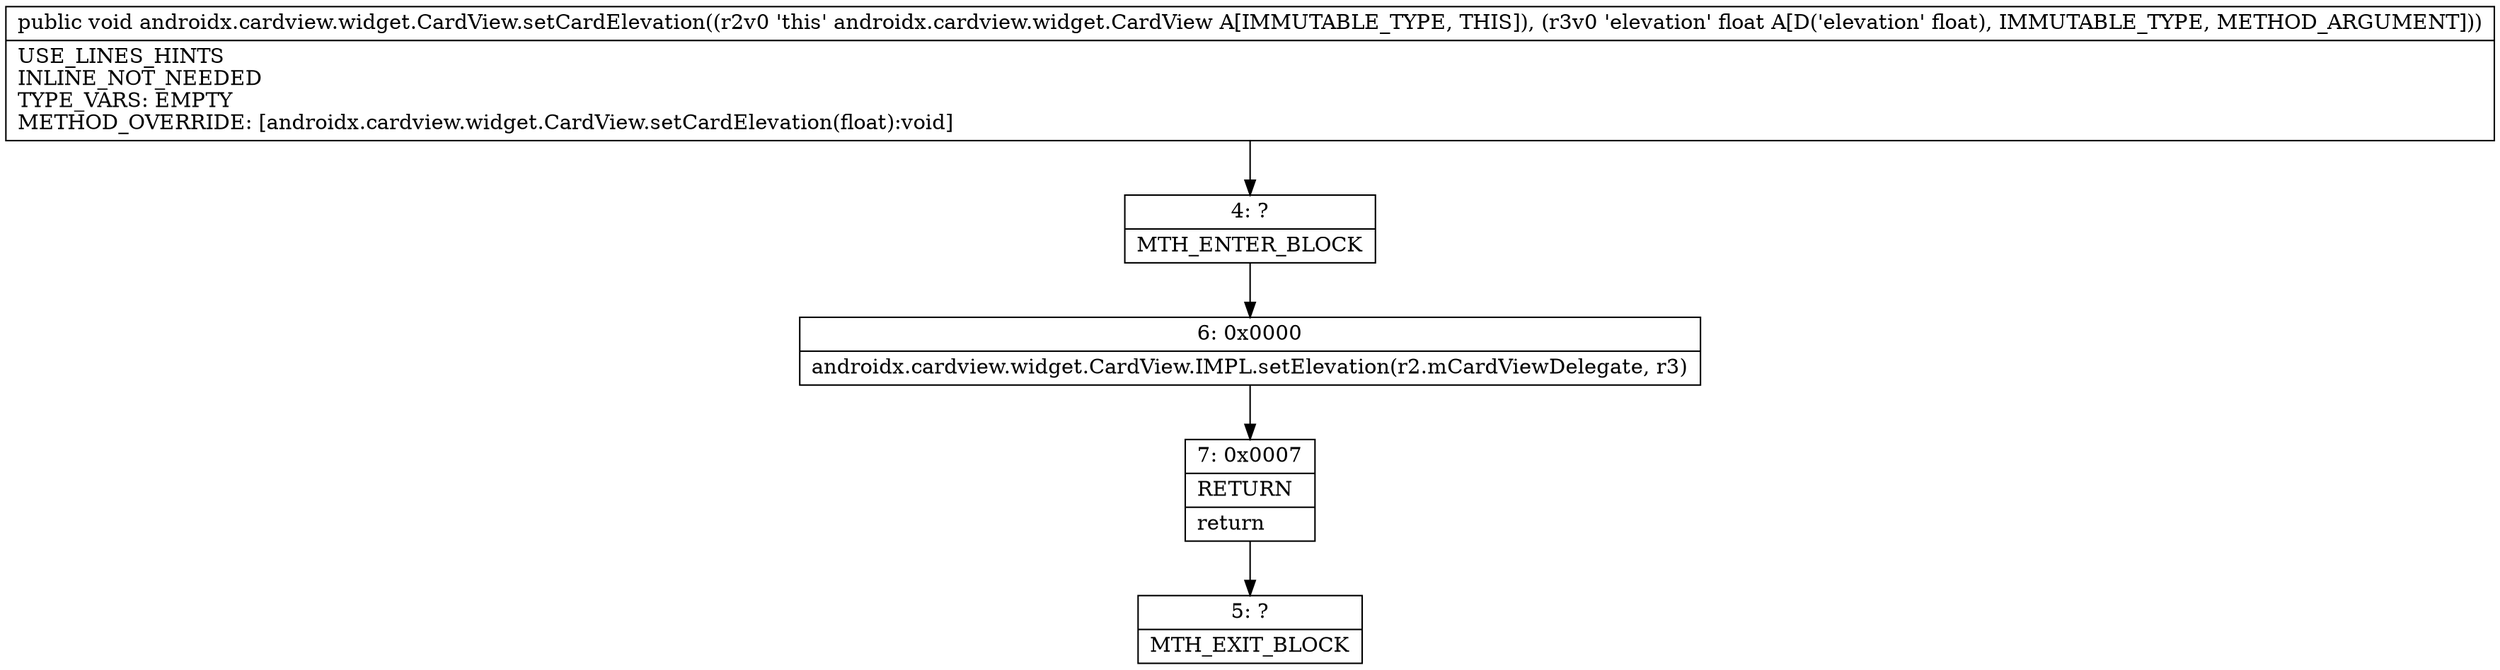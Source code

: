 digraph "CFG forandroidx.cardview.widget.CardView.setCardElevation(F)V" {
Node_4 [shape=record,label="{4\:\ ?|MTH_ENTER_BLOCK\l}"];
Node_6 [shape=record,label="{6\:\ 0x0000|androidx.cardview.widget.CardView.IMPL.setElevation(r2.mCardViewDelegate, r3)\l}"];
Node_7 [shape=record,label="{7\:\ 0x0007|RETURN\l|return\l}"];
Node_5 [shape=record,label="{5\:\ ?|MTH_EXIT_BLOCK\l}"];
MethodNode[shape=record,label="{public void androidx.cardview.widget.CardView.setCardElevation((r2v0 'this' androidx.cardview.widget.CardView A[IMMUTABLE_TYPE, THIS]), (r3v0 'elevation' float A[D('elevation' float), IMMUTABLE_TYPE, METHOD_ARGUMENT]))  | USE_LINES_HINTS\lINLINE_NOT_NEEDED\lTYPE_VARS: EMPTY\lMETHOD_OVERRIDE: [androidx.cardview.widget.CardView.setCardElevation(float):void]\l}"];
MethodNode -> Node_4;Node_4 -> Node_6;
Node_6 -> Node_7;
Node_7 -> Node_5;
}

